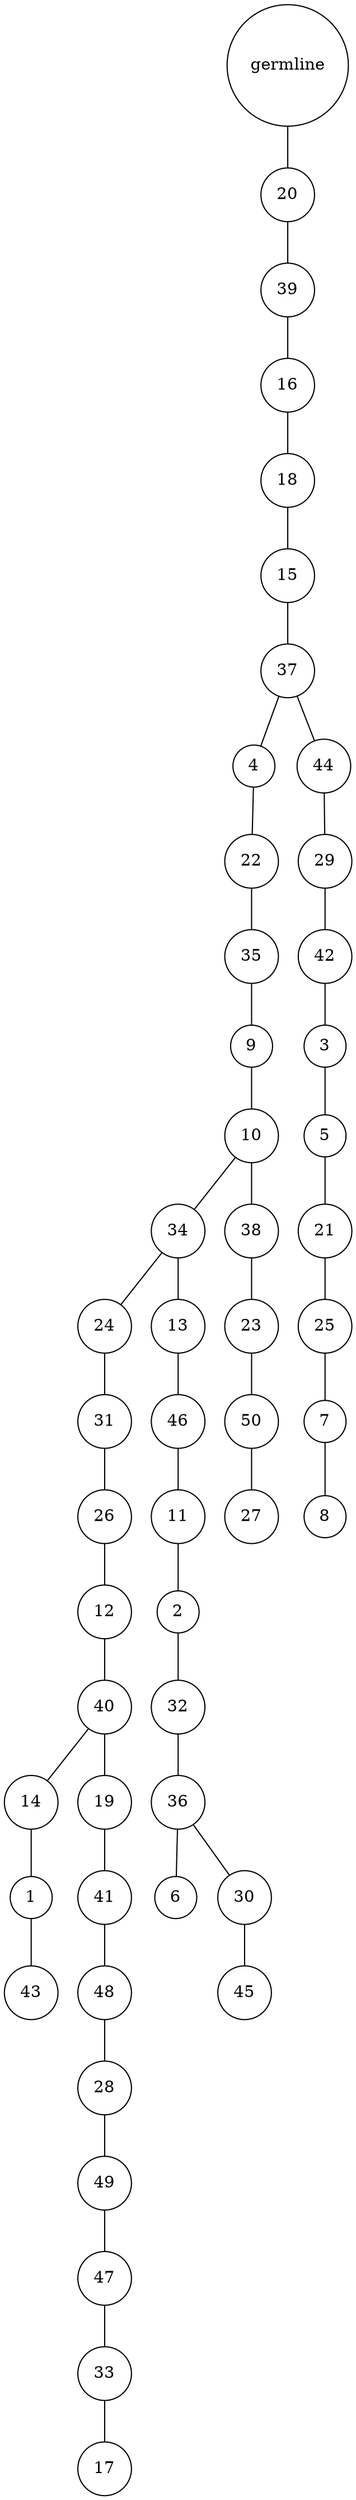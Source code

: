 graph {
	rankdir=UD;
	splines=line;
	node [shape=circle]
	"0x7f56f5b25b80" [label="germline"];
	"0x7f56f5b25bb0" [label="20"];
	"0x7f56f5b25b80" -- "0x7f56f5b25bb0" ;
	"0x7f56f5b25be0" [label="39"];
	"0x7f56f5b25bb0" -- "0x7f56f5b25be0" ;
	"0x7f56f5b25c10" [label="16"];
	"0x7f56f5b25be0" -- "0x7f56f5b25c10" ;
	"0x7f56f5b25c40" [label="18"];
	"0x7f56f5b25c10" -- "0x7f56f5b25c40" ;
	"0x7f56f5b25c70" [label="15"];
	"0x7f56f5b25c40" -- "0x7f56f5b25c70" ;
	"0x7f56f5b25ca0" [label="37"];
	"0x7f56f5b25c70" -- "0x7f56f5b25ca0" ;
	"0x7f56f5b25cd0" [label="4"];
	"0x7f56f5b25ca0" -- "0x7f56f5b25cd0" ;
	"0x7f56f5b25d00" [label="22"];
	"0x7f56f5b25cd0" -- "0x7f56f5b25d00" ;
	"0x7f56f5b25d30" [label="35"];
	"0x7f56f5b25d00" -- "0x7f56f5b25d30" ;
	"0x7f56f5b25d60" [label="9"];
	"0x7f56f5b25d30" -- "0x7f56f5b25d60" ;
	"0x7f56f5b25d90" [label="10"];
	"0x7f56f5b25d60" -- "0x7f56f5b25d90" ;
	"0x7f56f5b25dc0" [label="34"];
	"0x7f56f5b25d90" -- "0x7f56f5b25dc0" ;
	"0x7f56f5b25df0" [label="24"];
	"0x7f56f5b25dc0" -- "0x7f56f5b25df0" ;
	"0x7f56f5b25e20" [label="31"];
	"0x7f56f5b25df0" -- "0x7f56f5b25e20" ;
	"0x7f56f5b25e50" [label="26"];
	"0x7f56f5b25e20" -- "0x7f56f5b25e50" ;
	"0x7f56f5b25e80" [label="12"];
	"0x7f56f5b25e50" -- "0x7f56f5b25e80" ;
	"0x7f56f5b25eb0" [label="40"];
	"0x7f56f5b25e80" -- "0x7f56f5b25eb0" ;
	"0x7f56f5b25ee0" [label="14"];
	"0x7f56f5b25eb0" -- "0x7f56f5b25ee0" ;
	"0x7f56f5b25f10" [label="1"];
	"0x7f56f5b25ee0" -- "0x7f56f5b25f10" ;
	"0x7f56f5b25f40" [label="43"];
	"0x7f56f5b25f10" -- "0x7f56f5b25f40" ;
	"0x7f56f5b25f70" [label="19"];
	"0x7f56f5b25eb0" -- "0x7f56f5b25f70" ;
	"0x7f56f5b25fa0" [label="41"];
	"0x7f56f5b25f70" -- "0x7f56f5b25fa0" ;
	"0x7f56f5b25fd0" [label="48"];
	"0x7f56f5b25fa0" -- "0x7f56f5b25fd0" ;
	"0x7f56f5b31040" [label="28"];
	"0x7f56f5b25fd0" -- "0x7f56f5b31040" ;
	"0x7f56f5b31070" [label="49"];
	"0x7f56f5b31040" -- "0x7f56f5b31070" ;
	"0x7f56f5b310a0" [label="47"];
	"0x7f56f5b31070" -- "0x7f56f5b310a0" ;
	"0x7f56f5b310d0" [label="33"];
	"0x7f56f5b310a0" -- "0x7f56f5b310d0" ;
	"0x7f56f5b31100" [label="17"];
	"0x7f56f5b310d0" -- "0x7f56f5b31100" ;
	"0x7f56f5b31130" [label="13"];
	"0x7f56f5b25dc0" -- "0x7f56f5b31130" ;
	"0x7f56f5b31160" [label="46"];
	"0x7f56f5b31130" -- "0x7f56f5b31160" ;
	"0x7f56f5b31190" [label="11"];
	"0x7f56f5b31160" -- "0x7f56f5b31190" ;
	"0x7f56f5b311c0" [label="2"];
	"0x7f56f5b31190" -- "0x7f56f5b311c0" ;
	"0x7f56f5b311f0" [label="32"];
	"0x7f56f5b311c0" -- "0x7f56f5b311f0" ;
	"0x7f56f5b31220" [label="36"];
	"0x7f56f5b311f0" -- "0x7f56f5b31220" ;
	"0x7f56f5b31250" [label="6"];
	"0x7f56f5b31220" -- "0x7f56f5b31250" ;
	"0x7f56f5b31280" [label="30"];
	"0x7f56f5b31220" -- "0x7f56f5b31280" ;
	"0x7f56f5b312b0" [label="45"];
	"0x7f56f5b31280" -- "0x7f56f5b312b0" ;
	"0x7f56f5b312e0" [label="38"];
	"0x7f56f5b25d90" -- "0x7f56f5b312e0" ;
	"0x7f56f5b31310" [label="23"];
	"0x7f56f5b312e0" -- "0x7f56f5b31310" ;
	"0x7f56f5b31340" [label="50"];
	"0x7f56f5b31310" -- "0x7f56f5b31340" ;
	"0x7f56f5b31370" [label="27"];
	"0x7f56f5b31340" -- "0x7f56f5b31370" ;
	"0x7f56f5b313a0" [label="44"];
	"0x7f56f5b25ca0" -- "0x7f56f5b313a0" ;
	"0x7f56f5b313d0" [label="29"];
	"0x7f56f5b313a0" -- "0x7f56f5b313d0" ;
	"0x7f56f5b31400" [label="42"];
	"0x7f56f5b313d0" -- "0x7f56f5b31400" ;
	"0x7f56f5b31430" [label="3"];
	"0x7f56f5b31400" -- "0x7f56f5b31430" ;
	"0x7f56f5b31460" [label="5"];
	"0x7f56f5b31430" -- "0x7f56f5b31460" ;
	"0x7f56f5b31490" [label="21"];
	"0x7f56f5b31460" -- "0x7f56f5b31490" ;
	"0x7f56f5b314c0" [label="25"];
	"0x7f56f5b31490" -- "0x7f56f5b314c0" ;
	"0x7f56f5b314f0" [label="7"];
	"0x7f56f5b314c0" -- "0x7f56f5b314f0" ;
	"0x7f56f5b31520" [label="8"];
	"0x7f56f5b314f0" -- "0x7f56f5b31520" ;
}
